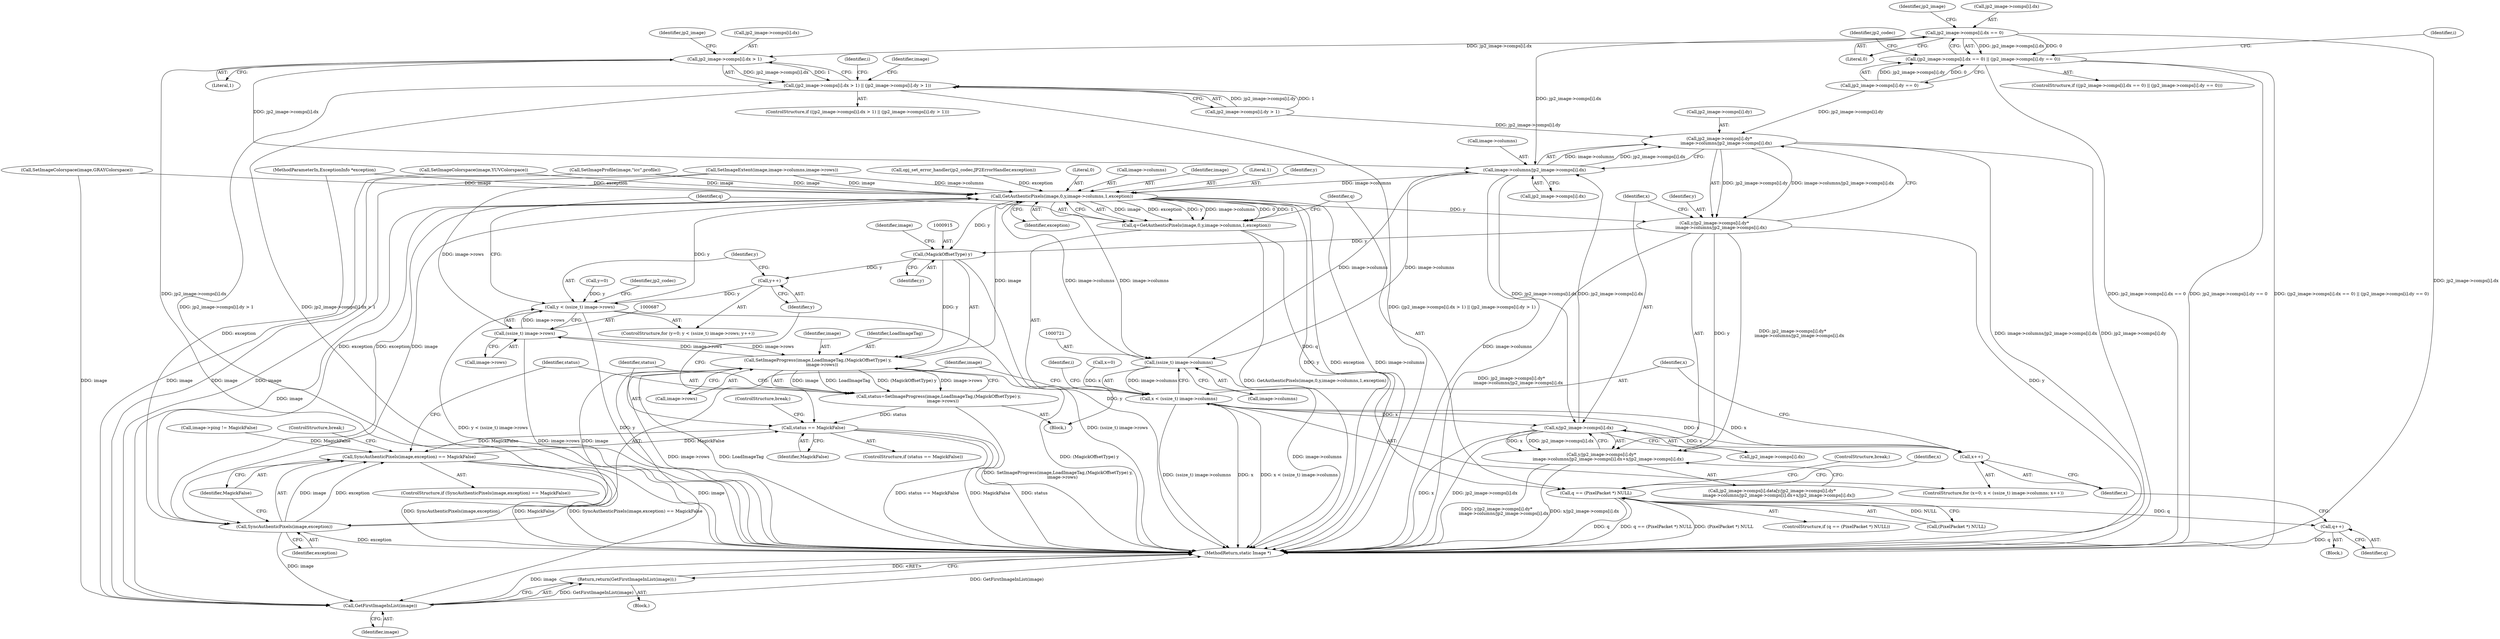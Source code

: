 digraph "0_ImageMagick_f6e9d0d9955e85bdd7540b251cd50d598dacc5e6_28@pointer" {
"1000477" [label="(Call,jp2_image->comps[i].dx == 0)"];
"1000476" [label="(Call,(jp2_image->comps[i].dx == 0) || (jp2_image->comps[i].dy == 0))"];
"1000613" [label="(Call,jp2_image->comps[i].dx > 1)"];
"1000612" [label="(Call,(jp2_image->comps[i].dx > 1) || (jp2_image->comps[i].dy > 1))"];
"1000786" [label="(Call,image->columns/jp2_image->comps[i].dx)"];
"1000698" [label="(Call,GetAuthenticPixels(image,0,y,image->columns,1,exception))"];
"1000696" [label="(Call,q=GetAuthenticPixels(image,0,y,image->columns,1,exception))"];
"1000708" [label="(Call,q == (PixelPacket *) NULL)"];
"1000900" [label="(Call,q++)"];
"1000720" [label="(Call,(ssize_t) image->columns)"];
"1000718" [label="(Call,x < (ssize_t) image->columns)"];
"1000725" [label="(Call,x++)"];
"1000797" [label="(Call,x/jp2_image->comps[i].dx)"];
"1000775" [label="(Call,y/jp2_image->comps[i].dy*\n          image->columns/jp2_image->comps[i].dx+x/jp2_image->comps[i].dx)"];
"1000776" [label="(Call,y/jp2_image->comps[i].dy*\n          image->columns/jp2_image->comps[i].dx)"];
"1000914" [label="(Call,(MagickOffsetType) y)"];
"1000691" [label="(Call,y++)"];
"1000684" [label="(Call,y < (ssize_t) image->rows)"];
"1000911" [label="(Call,SetImageProgress(image,LoadImageTag,(MagickOffsetType) y,\n      image->rows))"];
"1000686" [label="(Call,(ssize_t) image->rows)"];
"1000909" [label="(Call,status=SetImageProgress(image,LoadImageTag,(MagickOffsetType) y,\n      image->rows))"];
"1000921" [label="(Call,status == MagickFalse)"];
"1000903" [label="(Call,SyncAuthenticPixels(image,exception) == MagickFalse)"];
"1000933" [label="(Call,GetFirstImageInList(image))"];
"1000932" [label="(Return,return(GetFirstImageInList(image));)"];
"1000904" [label="(Call,SyncAuthenticPixels(image,exception))"];
"1000778" [label="(Call,jp2_image->comps[i].dy*\n          image->columns/jp2_image->comps[i].dx)"];
"1000714" [label="(ControlStructure,for (x=0; x < (ssize_t) image->columns; x++))"];
"1000486" [label="(Call,jp2_image->comps[i].dy == 0)"];
"1000243" [label="(Call,opj_set_error_handler(jp2_codec,JP2ErrorHandler,exception))"];
"1000681" [label="(Call,y=0)"];
"1000610" [label="(Identifier,i)"];
"1000696" [label="(Call,q=GetAuthenticPixels(image,0,y,image->columns,1,exception))"];
"1000688" [label="(Call,image->rows)"];
"1000920" [label="(ControlStructure,if (status == MagickFalse))"];
"1000909" [label="(Call,status=SetImageProgress(image,LoadImageTag,(MagickOffsetType) y,\n      image->rows))"];
"1000726" [label="(Identifier,x)"];
"1000664" [label="(Call,image->ping != MagickFalse)"];
"1000573" [label="(Call,SetImageColorspace(image,GRAYColorspace))"];
"1000905" [label="(Identifier,image)"];
"1000904" [label="(Call,SyncAuthenticPixels(image,exception))"];
"1000906" [label="(Identifier,exception)"];
"1000709" [label="(Identifier,q)"];
"1000924" [label="(ControlStructure,break;)"];
"1000685" [label="(Identifier,y)"];
"1000922" [label="(Identifier,status)"];
"1000923" [label="(Identifier,MagickFalse)"];
"1000473" [label="(Identifier,i)"];
"1000799" [label="(Call,jp2_image->comps[i].dx)"];
"1000700" [label="(Literal,0)"];
"1000911" [label="(Call,SetImageProgress(image,LoadImageTag,(MagickOffsetType) y,\n      image->rows))"];
"1000719" [label="(Identifier,x)"];
"1000626" [label="(Identifier,jp2_image)"];
"1000787" [label="(Call,image->columns)"];
"1000918" [label="(Identifier,image)"];
"1000631" [label="(Call,SetImageColorspace(image,YUVColorspace))"];
"1000477" [label="(Call,jp2_image->comps[i].dx == 0)"];
"1000707" [label="(ControlStructure,if (q == (PixelPacket *) NULL))"];
"1000917" [label="(Call,image->rows)"];
"1000725" [label="(Call,x++)"];
"1000702" [label="(Call,image->columns)"];
"1000933" [label="(Call,GetFirstImageInList(image))"];
"1000786" [label="(Call,image->columns/jp2_image->comps[i].dx)"];
"1000614" [label="(Call,jp2_image->comps[i].dx)"];
"1000778" [label="(Call,jp2_image->comps[i].dy*\n          image->columns/jp2_image->comps[i].dx)"];
"1000910" [label="(Identifier,status)"];
"1000731" [label="(Identifier,i)"];
"1000797" [label="(Call,x/jp2_image->comps[i].dx)"];
"1000926" [label="(Identifier,jp2_codec)"];
"1000914" [label="(Call,(MagickOffsetType) y)"];
"1000497" [label="(Identifier,jp2_codec)"];
"1000779" [label="(Call,jp2_image->comps[i].dy)"];
"1000901" [label="(Identifier,q)"];
"1000490" [label="(Identifier,jp2_image)"];
"1000475" [label="(ControlStructure,if ((jp2_image->comps[i].dx == 0) || (jp2_image->comps[i].dy == 0)))"];
"1000710" [label="(Call,(PixelPacket *) NULL)"];
"1000622" [label="(Call,jp2_image->comps[i].dy > 1)"];
"1000767" [label="(Call,jp2_image->comps[i].data[y/jp2_image->comps[i].dy*\n          image->columns/jp2_image->comps[i].dx+x/jp2_image->comps[i].dx])"];
"1000934" [label="(Identifier,image)"];
"1000485" [label="(Literal,0)"];
"1000902" [label="(ControlStructure,if (SyncAuthenticPixels(image,exception) == MagickFalse))"];
"1000722" [label="(Call,image->columns)"];
"1000108" [label="(Block,)"];
"1000777" [label="(Identifier,y)"];
"1000621" [label="(Literal,1)"];
"1000611" [label="(ControlStructure,if ((jp2_image->comps[i].dx > 1) || (jp2_image->comps[i].dy > 1)))"];
"1000776" [label="(Call,y/jp2_image->comps[i].dy*\n          image->columns/jp2_image->comps[i].dx)"];
"1000539" [label="(Call,SetImageExtent(image,image->columns,image->rows))"];
"1000107" [label="(MethodParameterIn,ExceptionInfo *exception)"];
"1000706" [label="(Identifier,exception)"];
"1000699" [label="(Identifier,image)"];
"1000613" [label="(Call,jp2_image->comps[i].dx > 1)"];
"1000476" [label="(Call,(jp2_image->comps[i].dx == 0) || (jp2_image->comps[i].dy == 0))"];
"1000713" [label="(ControlStructure,break;)"];
"1000692" [label="(Identifier,y)"];
"1000932" [label="(Return,return(GetFirstImageInList(image));)"];
"1000715" [label="(Call,x=0)"];
"1000908" [label="(ControlStructure,break;)"];
"1000684" [label="(Call,y < (ssize_t) image->rows)"];
"1000705" [label="(Literal,1)"];
"1000708" [label="(Call,q == (PixelPacket *) NULL)"];
"1000686" [label="(Call,(ssize_t) image->rows)"];
"1000916" [label="(Identifier,y)"];
"1000697" [label="(Identifier,q)"];
"1000912" [label="(Identifier,image)"];
"1000680" [label="(ControlStructure,for (y=0; y < (ssize_t) image->rows; y++))"];
"1000612" [label="(Call,(jp2_image->comps[i].dx > 1) || (jp2_image->comps[i].dy > 1))"];
"1000913" [label="(Identifier,LoadImageTag)"];
"1000691" [label="(Call,y++)"];
"1000903" [label="(Call,SyncAuthenticPixels(image,exception) == MagickFalse)"];
"1000693" [label="(Block,)"];
"1000718" [label="(Call,x < (ssize_t) image->columns)"];
"1000798" [label="(Identifier,x)"];
"1000900" [label="(Call,q++)"];
"1000478" [label="(Call,jp2_image->comps[i].dx)"];
"1000727" [label="(Block,)"];
"1000775" [label="(Call,y/jp2_image->comps[i].dy*\n          image->columns/jp2_image->comps[i].dx+x/jp2_image->comps[i].dx)"];
"1000701" [label="(Identifier,y)"];
"1000698" [label="(Call,GetAuthenticPixels(image,0,y,image->columns,1,exception))"];
"1000716" [label="(Identifier,x)"];
"1000935" [label="(MethodReturn,static Image *)"];
"1000907" [label="(Identifier,MagickFalse)"];
"1000632" [label="(Identifier,image)"];
"1000659" [label="(Call,SetImageProfile(image,\"icc\",profile))"];
"1000790" [label="(Call,jp2_image->comps[i].dx)"];
"1000921" [label="(Call,status == MagickFalse)"];
"1000720" [label="(Call,(ssize_t) image->columns)"];
"1000477" -> "1000476"  [label="AST: "];
"1000477" -> "1000485"  [label="CFG: "];
"1000478" -> "1000477"  [label="AST: "];
"1000485" -> "1000477"  [label="AST: "];
"1000490" -> "1000477"  [label="CFG: "];
"1000476" -> "1000477"  [label="CFG: "];
"1000477" -> "1000935"  [label="DDG: jp2_image->comps[i].dx"];
"1000477" -> "1000476"  [label="DDG: jp2_image->comps[i].dx"];
"1000477" -> "1000476"  [label="DDG: 0"];
"1000477" -> "1000613"  [label="DDG: jp2_image->comps[i].dx"];
"1000477" -> "1000786"  [label="DDG: jp2_image->comps[i].dx"];
"1000476" -> "1000475"  [label="AST: "];
"1000476" -> "1000486"  [label="CFG: "];
"1000486" -> "1000476"  [label="AST: "];
"1000497" -> "1000476"  [label="CFG: "];
"1000473" -> "1000476"  [label="CFG: "];
"1000476" -> "1000935"  [label="DDG: jp2_image->comps[i].dy == 0"];
"1000476" -> "1000935"  [label="DDG: (jp2_image->comps[i].dx == 0) || (jp2_image->comps[i].dy == 0)"];
"1000476" -> "1000935"  [label="DDG: jp2_image->comps[i].dx == 0"];
"1000486" -> "1000476"  [label="DDG: jp2_image->comps[i].dy"];
"1000486" -> "1000476"  [label="DDG: 0"];
"1000613" -> "1000612"  [label="AST: "];
"1000613" -> "1000621"  [label="CFG: "];
"1000614" -> "1000613"  [label="AST: "];
"1000621" -> "1000613"  [label="AST: "];
"1000626" -> "1000613"  [label="CFG: "];
"1000612" -> "1000613"  [label="CFG: "];
"1000613" -> "1000935"  [label="DDG: jp2_image->comps[i].dx"];
"1000613" -> "1000612"  [label="DDG: jp2_image->comps[i].dx"];
"1000613" -> "1000612"  [label="DDG: 1"];
"1000613" -> "1000786"  [label="DDG: jp2_image->comps[i].dx"];
"1000612" -> "1000611"  [label="AST: "];
"1000612" -> "1000622"  [label="CFG: "];
"1000622" -> "1000612"  [label="AST: "];
"1000632" -> "1000612"  [label="CFG: "];
"1000610" -> "1000612"  [label="CFG: "];
"1000612" -> "1000935"  [label="DDG: jp2_image->comps[i].dy > 1"];
"1000612" -> "1000935"  [label="DDG: jp2_image->comps[i].dx > 1"];
"1000612" -> "1000935"  [label="DDG: (jp2_image->comps[i].dx > 1) || (jp2_image->comps[i].dy > 1)"];
"1000622" -> "1000612"  [label="DDG: jp2_image->comps[i].dy"];
"1000622" -> "1000612"  [label="DDG: 1"];
"1000786" -> "1000778"  [label="AST: "];
"1000786" -> "1000790"  [label="CFG: "];
"1000787" -> "1000786"  [label="AST: "];
"1000790" -> "1000786"  [label="AST: "];
"1000778" -> "1000786"  [label="CFG: "];
"1000786" -> "1000935"  [label="DDG: image->columns"];
"1000786" -> "1000698"  [label="DDG: image->columns"];
"1000786" -> "1000720"  [label="DDG: image->columns"];
"1000786" -> "1000778"  [label="DDG: image->columns"];
"1000786" -> "1000778"  [label="DDG: jp2_image->comps[i].dx"];
"1000720" -> "1000786"  [label="DDG: image->columns"];
"1000797" -> "1000786"  [label="DDG: jp2_image->comps[i].dx"];
"1000786" -> "1000797"  [label="DDG: jp2_image->comps[i].dx"];
"1000698" -> "1000696"  [label="AST: "];
"1000698" -> "1000706"  [label="CFG: "];
"1000699" -> "1000698"  [label="AST: "];
"1000700" -> "1000698"  [label="AST: "];
"1000701" -> "1000698"  [label="AST: "];
"1000702" -> "1000698"  [label="AST: "];
"1000705" -> "1000698"  [label="AST: "];
"1000706" -> "1000698"  [label="AST: "];
"1000696" -> "1000698"  [label="CFG: "];
"1000698" -> "1000935"  [label="DDG: y"];
"1000698" -> "1000935"  [label="DDG: exception"];
"1000698" -> "1000935"  [label="DDG: image->columns"];
"1000698" -> "1000696"  [label="DDG: image"];
"1000698" -> "1000696"  [label="DDG: exception"];
"1000698" -> "1000696"  [label="DDG: y"];
"1000698" -> "1000696"  [label="DDG: image->columns"];
"1000698" -> "1000696"  [label="DDG: 0"];
"1000698" -> "1000696"  [label="DDG: 1"];
"1000539" -> "1000698"  [label="DDG: image"];
"1000539" -> "1000698"  [label="DDG: image->columns"];
"1000573" -> "1000698"  [label="DDG: image"];
"1000911" -> "1000698"  [label="DDG: image"];
"1000659" -> "1000698"  [label="DDG: image"];
"1000631" -> "1000698"  [label="DDG: image"];
"1000684" -> "1000698"  [label="DDG: y"];
"1000720" -> "1000698"  [label="DDG: image->columns"];
"1000904" -> "1000698"  [label="DDG: exception"];
"1000243" -> "1000698"  [label="DDG: exception"];
"1000107" -> "1000698"  [label="DDG: exception"];
"1000698" -> "1000720"  [label="DDG: image->columns"];
"1000698" -> "1000776"  [label="DDG: y"];
"1000698" -> "1000904"  [label="DDG: image"];
"1000698" -> "1000904"  [label="DDG: exception"];
"1000698" -> "1000914"  [label="DDG: y"];
"1000698" -> "1000933"  [label="DDG: image"];
"1000696" -> "1000693"  [label="AST: "];
"1000697" -> "1000696"  [label="AST: "];
"1000709" -> "1000696"  [label="CFG: "];
"1000696" -> "1000935"  [label="DDG: GetAuthenticPixels(image,0,y,image->columns,1,exception)"];
"1000696" -> "1000708"  [label="DDG: q"];
"1000708" -> "1000707"  [label="AST: "];
"1000708" -> "1000710"  [label="CFG: "];
"1000709" -> "1000708"  [label="AST: "];
"1000710" -> "1000708"  [label="AST: "];
"1000713" -> "1000708"  [label="CFG: "];
"1000716" -> "1000708"  [label="CFG: "];
"1000708" -> "1000935"  [label="DDG: q"];
"1000708" -> "1000935"  [label="DDG: q == (PixelPacket *) NULL"];
"1000708" -> "1000935"  [label="DDG: (PixelPacket *) NULL"];
"1000710" -> "1000708"  [label="DDG: NULL"];
"1000708" -> "1000900"  [label="DDG: q"];
"1000900" -> "1000727"  [label="AST: "];
"1000900" -> "1000901"  [label="CFG: "];
"1000901" -> "1000900"  [label="AST: "];
"1000726" -> "1000900"  [label="CFG: "];
"1000900" -> "1000935"  [label="DDG: q"];
"1000720" -> "1000718"  [label="AST: "];
"1000720" -> "1000722"  [label="CFG: "];
"1000721" -> "1000720"  [label="AST: "];
"1000722" -> "1000720"  [label="AST: "];
"1000718" -> "1000720"  [label="CFG: "];
"1000720" -> "1000935"  [label="DDG: image->columns"];
"1000720" -> "1000718"  [label="DDG: image->columns"];
"1000718" -> "1000714"  [label="AST: "];
"1000719" -> "1000718"  [label="AST: "];
"1000731" -> "1000718"  [label="CFG: "];
"1000905" -> "1000718"  [label="CFG: "];
"1000718" -> "1000935"  [label="DDG: (ssize_t) image->columns"];
"1000718" -> "1000935"  [label="DDG: x"];
"1000718" -> "1000935"  [label="DDG: x < (ssize_t) image->columns"];
"1000715" -> "1000718"  [label="DDG: x"];
"1000725" -> "1000718"  [label="DDG: x"];
"1000718" -> "1000725"  [label="DDG: x"];
"1000718" -> "1000797"  [label="DDG: x"];
"1000725" -> "1000714"  [label="AST: "];
"1000725" -> "1000726"  [label="CFG: "];
"1000726" -> "1000725"  [label="AST: "];
"1000719" -> "1000725"  [label="CFG: "];
"1000797" -> "1000725"  [label="DDG: x"];
"1000797" -> "1000775"  [label="AST: "];
"1000797" -> "1000799"  [label="CFG: "];
"1000798" -> "1000797"  [label="AST: "];
"1000799" -> "1000797"  [label="AST: "];
"1000775" -> "1000797"  [label="CFG: "];
"1000797" -> "1000935"  [label="DDG: jp2_image->comps[i].dx"];
"1000797" -> "1000935"  [label="DDG: x"];
"1000797" -> "1000775"  [label="DDG: x"];
"1000797" -> "1000775"  [label="DDG: jp2_image->comps[i].dx"];
"1000775" -> "1000767"  [label="AST: "];
"1000776" -> "1000775"  [label="AST: "];
"1000767" -> "1000775"  [label="CFG: "];
"1000775" -> "1000935"  [label="DDG: y/jp2_image->comps[i].dy*\n          image->columns/jp2_image->comps[i].dx"];
"1000775" -> "1000935"  [label="DDG: x/jp2_image->comps[i].dx"];
"1000776" -> "1000775"  [label="DDG: y"];
"1000776" -> "1000775"  [label="DDG: jp2_image->comps[i].dy*\n          image->columns/jp2_image->comps[i].dx"];
"1000776" -> "1000778"  [label="CFG: "];
"1000777" -> "1000776"  [label="AST: "];
"1000778" -> "1000776"  [label="AST: "];
"1000798" -> "1000776"  [label="CFG: "];
"1000776" -> "1000935"  [label="DDG: y"];
"1000776" -> "1000935"  [label="DDG: jp2_image->comps[i].dy*\n          image->columns/jp2_image->comps[i].dx"];
"1000778" -> "1000776"  [label="DDG: jp2_image->comps[i].dy"];
"1000778" -> "1000776"  [label="DDG: image->columns/jp2_image->comps[i].dx"];
"1000776" -> "1000914"  [label="DDG: y"];
"1000914" -> "1000911"  [label="AST: "];
"1000914" -> "1000916"  [label="CFG: "];
"1000915" -> "1000914"  [label="AST: "];
"1000916" -> "1000914"  [label="AST: "];
"1000918" -> "1000914"  [label="CFG: "];
"1000914" -> "1000935"  [label="DDG: y"];
"1000914" -> "1000691"  [label="DDG: y"];
"1000914" -> "1000911"  [label="DDG: y"];
"1000691" -> "1000680"  [label="AST: "];
"1000691" -> "1000692"  [label="CFG: "];
"1000692" -> "1000691"  [label="AST: "];
"1000685" -> "1000691"  [label="CFG: "];
"1000691" -> "1000684"  [label="DDG: y"];
"1000684" -> "1000680"  [label="AST: "];
"1000684" -> "1000686"  [label="CFG: "];
"1000685" -> "1000684"  [label="AST: "];
"1000686" -> "1000684"  [label="AST: "];
"1000697" -> "1000684"  [label="CFG: "];
"1000926" -> "1000684"  [label="CFG: "];
"1000684" -> "1000935"  [label="DDG: y < (ssize_t) image->rows"];
"1000684" -> "1000935"  [label="DDG: y"];
"1000684" -> "1000935"  [label="DDG: (ssize_t) image->rows"];
"1000681" -> "1000684"  [label="DDG: y"];
"1000686" -> "1000684"  [label="DDG: image->rows"];
"1000911" -> "1000909"  [label="AST: "];
"1000911" -> "1000917"  [label="CFG: "];
"1000912" -> "1000911"  [label="AST: "];
"1000913" -> "1000911"  [label="AST: "];
"1000917" -> "1000911"  [label="AST: "];
"1000909" -> "1000911"  [label="CFG: "];
"1000911" -> "1000935"  [label="DDG: (MagickOffsetType) y"];
"1000911" -> "1000935"  [label="DDG: image->rows"];
"1000911" -> "1000935"  [label="DDG: LoadImageTag"];
"1000911" -> "1000686"  [label="DDG: image->rows"];
"1000911" -> "1000909"  [label="DDG: image"];
"1000911" -> "1000909"  [label="DDG: LoadImageTag"];
"1000911" -> "1000909"  [label="DDG: (MagickOffsetType) y"];
"1000911" -> "1000909"  [label="DDG: image->rows"];
"1000904" -> "1000911"  [label="DDG: image"];
"1000686" -> "1000911"  [label="DDG: image->rows"];
"1000911" -> "1000933"  [label="DDG: image"];
"1000686" -> "1000688"  [label="CFG: "];
"1000687" -> "1000686"  [label="AST: "];
"1000688" -> "1000686"  [label="AST: "];
"1000686" -> "1000935"  [label="DDG: image->rows"];
"1000539" -> "1000686"  [label="DDG: image->rows"];
"1000909" -> "1000693"  [label="AST: "];
"1000910" -> "1000909"  [label="AST: "];
"1000922" -> "1000909"  [label="CFG: "];
"1000909" -> "1000935"  [label="DDG: SetImageProgress(image,LoadImageTag,(MagickOffsetType) y,\n      image->rows)"];
"1000909" -> "1000921"  [label="DDG: status"];
"1000921" -> "1000920"  [label="AST: "];
"1000921" -> "1000923"  [label="CFG: "];
"1000922" -> "1000921"  [label="AST: "];
"1000923" -> "1000921"  [label="AST: "];
"1000924" -> "1000921"  [label="CFG: "];
"1000692" -> "1000921"  [label="CFG: "];
"1000921" -> "1000935"  [label="DDG: status == MagickFalse"];
"1000921" -> "1000935"  [label="DDG: MagickFalse"];
"1000921" -> "1000935"  [label="DDG: status"];
"1000921" -> "1000903"  [label="DDG: MagickFalse"];
"1000903" -> "1000921"  [label="DDG: MagickFalse"];
"1000903" -> "1000902"  [label="AST: "];
"1000903" -> "1000907"  [label="CFG: "];
"1000904" -> "1000903"  [label="AST: "];
"1000907" -> "1000903"  [label="AST: "];
"1000908" -> "1000903"  [label="CFG: "];
"1000910" -> "1000903"  [label="CFG: "];
"1000903" -> "1000935"  [label="DDG: SyncAuthenticPixels(image,exception)"];
"1000903" -> "1000935"  [label="DDG: MagickFalse"];
"1000903" -> "1000935"  [label="DDG: SyncAuthenticPixels(image,exception) == MagickFalse"];
"1000904" -> "1000903"  [label="DDG: image"];
"1000904" -> "1000903"  [label="DDG: exception"];
"1000664" -> "1000903"  [label="DDG: MagickFalse"];
"1000933" -> "1000932"  [label="AST: "];
"1000933" -> "1000934"  [label="CFG: "];
"1000934" -> "1000933"  [label="AST: "];
"1000932" -> "1000933"  [label="CFG: "];
"1000933" -> "1000935"  [label="DDG: image"];
"1000933" -> "1000935"  [label="DDG: GetFirstImageInList(image)"];
"1000933" -> "1000932"  [label="DDG: GetFirstImageInList(image)"];
"1000539" -> "1000933"  [label="DDG: image"];
"1000904" -> "1000933"  [label="DDG: image"];
"1000573" -> "1000933"  [label="DDG: image"];
"1000659" -> "1000933"  [label="DDG: image"];
"1000631" -> "1000933"  [label="DDG: image"];
"1000932" -> "1000108"  [label="AST: "];
"1000935" -> "1000932"  [label="CFG: "];
"1000932" -> "1000935"  [label="DDG: <RET>"];
"1000904" -> "1000906"  [label="CFG: "];
"1000905" -> "1000904"  [label="AST: "];
"1000906" -> "1000904"  [label="AST: "];
"1000907" -> "1000904"  [label="CFG: "];
"1000904" -> "1000935"  [label="DDG: exception"];
"1000107" -> "1000904"  [label="DDG: exception"];
"1000779" -> "1000778"  [label="AST: "];
"1000778" -> "1000935"  [label="DDG: image->columns/jp2_image->comps[i].dx"];
"1000778" -> "1000935"  [label="DDG: jp2_image->comps[i].dy"];
"1000622" -> "1000778"  [label="DDG: jp2_image->comps[i].dy"];
"1000486" -> "1000778"  [label="DDG: jp2_image->comps[i].dy"];
}
